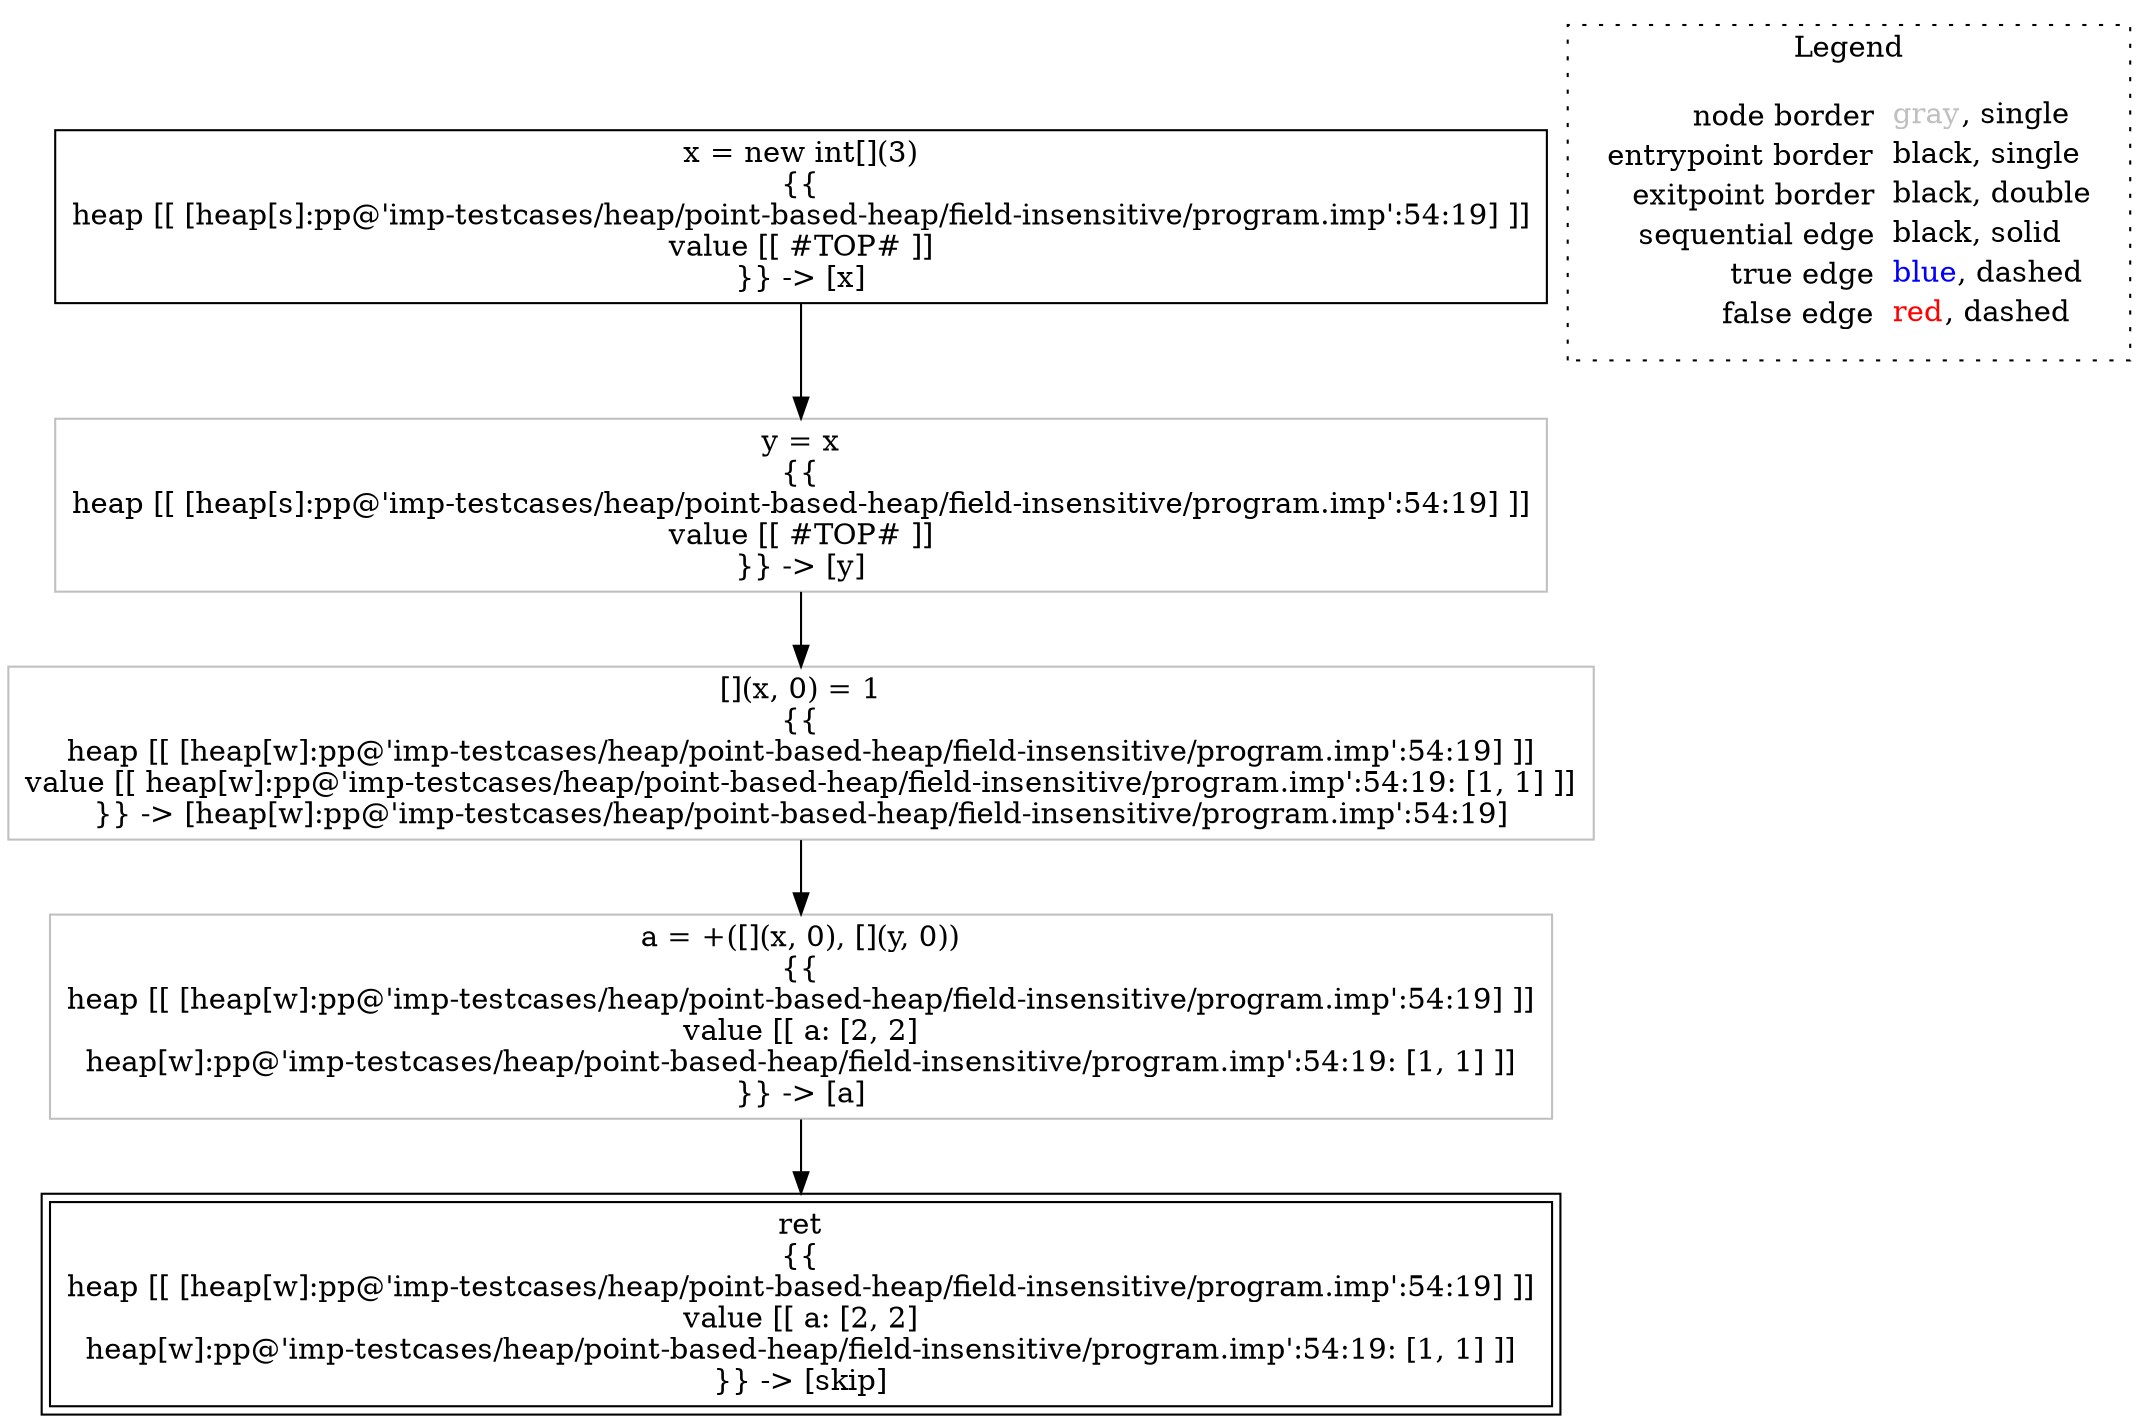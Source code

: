 digraph {
	"node0" [shape="rect",color="black",label=<x = new int[](3)<BR/>{{<BR/>heap [[ [heap[s]:pp@'imp-testcases/heap/point-based-heap/field-insensitive/program.imp':54:19] ]]<BR/>value [[ #TOP# ]]<BR/>}} -&gt; [x]>];
	"node1" [shape="rect",color="gray",label=<a = +([](x, 0), [](y, 0))<BR/>{{<BR/>heap [[ [heap[w]:pp@'imp-testcases/heap/point-based-heap/field-insensitive/program.imp':54:19] ]]<BR/>value [[ a: [2, 2]<BR/>heap[w]:pp@'imp-testcases/heap/point-based-heap/field-insensitive/program.imp':54:19: [1, 1] ]]<BR/>}} -&gt; [a]>];
	"node2" [shape="rect",color="gray",label=<[](x, 0) = 1<BR/>{{<BR/>heap [[ [heap[w]:pp@'imp-testcases/heap/point-based-heap/field-insensitive/program.imp':54:19] ]]<BR/>value [[ heap[w]:pp@'imp-testcases/heap/point-based-heap/field-insensitive/program.imp':54:19: [1, 1] ]]<BR/>}} -&gt; [heap[w]:pp@'imp-testcases/heap/point-based-heap/field-insensitive/program.imp':54:19]>];
	"node3" [shape="rect",color="black",peripheries="2",label=<ret<BR/>{{<BR/>heap [[ [heap[w]:pp@'imp-testcases/heap/point-based-heap/field-insensitive/program.imp':54:19] ]]<BR/>value [[ a: [2, 2]<BR/>heap[w]:pp@'imp-testcases/heap/point-based-heap/field-insensitive/program.imp':54:19: [1, 1] ]]<BR/>}} -&gt; [skip]>];
	"node4" [shape="rect",color="gray",label=<y = x<BR/>{{<BR/>heap [[ [heap[s]:pp@'imp-testcases/heap/point-based-heap/field-insensitive/program.imp':54:19] ]]<BR/>value [[ #TOP# ]]<BR/>}} -&gt; [y]>];
	"node1" -> "node3" [color="black"];
	"node2" -> "node1" [color="black"];
	"node0" -> "node4" [color="black"];
	"node4" -> "node2" [color="black"];
subgraph cluster_legend {
	label="Legend";
	style=dotted;
	node [shape=plaintext];
	"legend" [label=<<table border="0" cellpadding="2" cellspacing="0" cellborder="0"><tr><td align="right">node border&nbsp;</td><td align="left"><font color="gray">gray</font>, single</td></tr><tr><td align="right">entrypoint border&nbsp;</td><td align="left"><font color="black">black</font>, single</td></tr><tr><td align="right">exitpoint border&nbsp;</td><td align="left"><font color="black">black</font>, double</td></tr><tr><td align="right">sequential edge&nbsp;</td><td align="left"><font color="black">black</font>, solid</td></tr><tr><td align="right">true edge&nbsp;</td><td align="left"><font color="blue">blue</font>, dashed</td></tr><tr><td align="right">false edge&nbsp;</td><td align="left"><font color="red">red</font>, dashed</td></tr></table>>];
}

}
